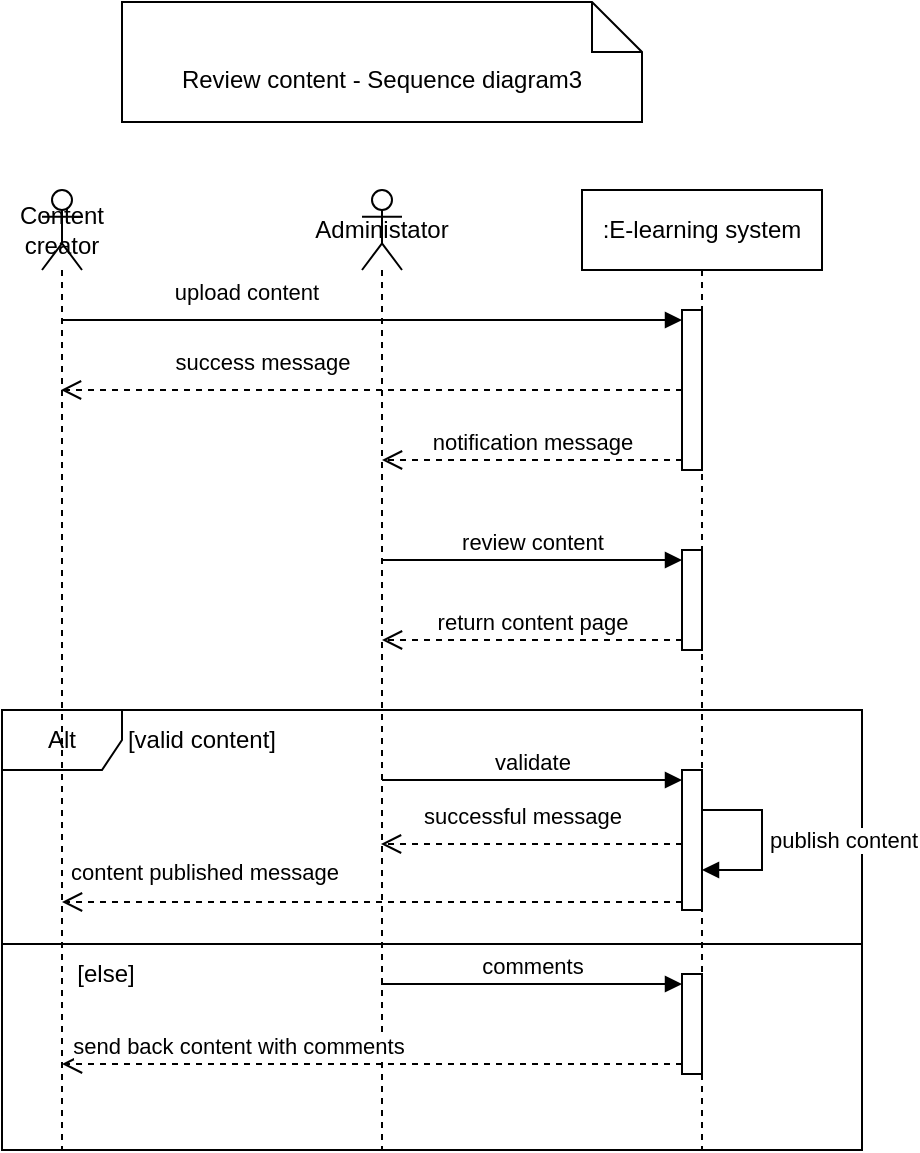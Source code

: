 <mxfile version="24.0.1" type="github">
  <diagram name="Page-1" id="2YBvvXClWsGukQMizWep">
    <mxGraphModel dx="880" dy="468" grid="1" gridSize="10" guides="1" tooltips="1" connect="1" arrows="1" fold="1" page="1" pageScale="1" pageWidth="850" pageHeight="1100" math="0" shadow="0">
      <root>
        <mxCell id="0" />
        <mxCell id="1" parent="0" />
        <mxCell id="aM9ryv3xv72pqoxQDRHE-5" value=":E-learning system" style="shape=umlLifeline;perimeter=lifelinePerimeter;whiteSpace=wrap;html=1;container=0;dropTarget=0;collapsible=0;recursiveResize=0;outlineConnect=0;portConstraint=eastwest;newEdgeStyle={&quot;edgeStyle&quot;:&quot;elbowEdgeStyle&quot;,&quot;elbow&quot;:&quot;vertical&quot;,&quot;curved&quot;:0,&quot;rounded&quot;:0};" parent="1" vertex="1">
          <mxGeometry x="420" y="134" width="120" height="480" as="geometry" />
        </mxCell>
        <mxCell id="NdkVsmn_23SWiZGON9mY-3" value="" style="html=1;points=[[0,0,0,0,5],[0,1,0,0,-5],[1,0,0,0,5],[1,1,0,0,-5]];perimeter=orthogonalPerimeter;outlineConnect=0;targetShapes=umlLifeline;portConstraint=eastwest;newEdgeStyle={&quot;curved&quot;:0,&quot;rounded&quot;:0};" parent="aM9ryv3xv72pqoxQDRHE-5" vertex="1">
          <mxGeometry x="50" y="60" width="10" height="80" as="geometry" />
        </mxCell>
        <mxCell id="NdkVsmn_23SWiZGON9mY-7" value="" style="html=1;points=[[0,0,0,0,5],[0,1,0,0,-5],[1,0,0,0,5],[1,1,0,0,-5]];perimeter=orthogonalPerimeter;outlineConnect=0;targetShapes=umlLifeline;portConstraint=eastwest;newEdgeStyle={&quot;curved&quot;:0,&quot;rounded&quot;:0};" parent="aM9ryv3xv72pqoxQDRHE-5" vertex="1">
          <mxGeometry x="50" y="180" width="10" height="50" as="geometry" />
        </mxCell>
        <mxCell id="NdkVsmn_23SWiZGON9mY-12" value="" style="html=1;points=[[0,0,0,0,5],[0,1,0,0,-5],[1,0,0,0,5],[1,1,0,0,-5]];perimeter=orthogonalPerimeter;outlineConnect=0;targetShapes=umlLifeline;portConstraint=eastwest;newEdgeStyle={&quot;curved&quot;:0,&quot;rounded&quot;:0};" parent="aM9ryv3xv72pqoxQDRHE-5" vertex="1">
          <mxGeometry x="50" y="290" width="10" height="70" as="geometry" />
        </mxCell>
        <mxCell id="NdkVsmn_23SWiZGON9mY-20" value="" style="html=1;points=[[0,0,0,0,5],[0,1,0,0,-5],[1,0,0,0,5],[1,1,0,0,-5]];perimeter=orthogonalPerimeter;outlineConnect=0;targetShapes=umlLifeline;portConstraint=eastwest;newEdgeStyle={&quot;curved&quot;:0,&quot;rounded&quot;:0};" parent="aM9ryv3xv72pqoxQDRHE-5" vertex="1">
          <mxGeometry x="50" y="392" width="10" height="50" as="geometry" />
        </mxCell>
        <mxCell id="NdkVsmn_23SWiZGON9mY-10" value="Alt" style="shape=umlFrame;whiteSpace=wrap;html=1;pointerEvents=0;" parent="1" vertex="1">
          <mxGeometry x="130" y="394" width="430" height="220" as="geometry" />
        </mxCell>
        <mxCell id="NdkVsmn_23SWiZGON9mY-1" value="Content creator" style="shape=umlLifeline;perimeter=lifelinePerimeter;whiteSpace=wrap;html=1;container=1;dropTarget=0;collapsible=0;recursiveResize=0;outlineConnect=0;portConstraint=eastwest;newEdgeStyle={&quot;curved&quot;:0,&quot;rounded&quot;:0};participant=umlActor;" parent="1" vertex="1">
          <mxGeometry x="150" y="134" width="20" height="480" as="geometry" />
        </mxCell>
        <mxCell id="NdkVsmn_23SWiZGON9mY-2" value="Administator" style="shape=umlLifeline;perimeter=lifelinePerimeter;whiteSpace=wrap;html=1;container=1;dropTarget=0;collapsible=0;recursiveResize=0;outlineConnect=0;portConstraint=eastwest;newEdgeStyle={&quot;curved&quot;:0,&quot;rounded&quot;:0};participant=umlActor;" parent="1" vertex="1">
          <mxGeometry x="310" y="134" width="20" height="480" as="geometry" />
        </mxCell>
        <mxCell id="NdkVsmn_23SWiZGON9mY-5" value="success message" style="html=1;verticalAlign=bottom;endArrow=open;dashed=1;endSize=8;curved=0;rounded=0;exitX=0;exitY=1;exitDx=0;exitDy=-5;" parent="1" edge="1">
          <mxGeometry x="0.353" y="-5" relative="1" as="geometry">
            <mxPoint x="159.5" y="234" as="targetPoint" />
            <mxPoint x="470" y="234" as="sourcePoint" />
            <mxPoint as="offset" />
          </mxGeometry>
        </mxCell>
        <mxCell id="NdkVsmn_23SWiZGON9mY-4" value="upload content" style="html=1;verticalAlign=bottom;endArrow=block;curved=0;rounded=0;entryX=0;entryY=0;entryDx=0;entryDy=5;" parent="1" source="NdkVsmn_23SWiZGON9mY-1" target="NdkVsmn_23SWiZGON9mY-3" edge="1">
          <mxGeometry x="-0.417" y="5" relative="1" as="geometry">
            <mxPoint x="400" y="199" as="sourcePoint" />
            <mxPoint x="1" as="offset" />
          </mxGeometry>
        </mxCell>
        <mxCell id="NdkVsmn_23SWiZGON9mY-6" value="notification message" style="html=1;verticalAlign=bottom;endArrow=open;dashed=1;endSize=8;curved=0;rounded=0;exitX=0;exitY=1;exitDx=0;exitDy=-5;exitPerimeter=0;" parent="1" source="NdkVsmn_23SWiZGON9mY-3" target="NdkVsmn_23SWiZGON9mY-2" edge="1">
          <mxGeometry relative="1" as="geometry">
            <mxPoint x="460" y="344" as="sourcePoint" />
            <mxPoint x="380" y="344" as="targetPoint" />
          </mxGeometry>
        </mxCell>
        <mxCell id="NdkVsmn_23SWiZGON9mY-8" value="review content" style="html=1;verticalAlign=bottom;endArrow=block;curved=0;rounded=0;entryX=0;entryY=0;entryDx=0;entryDy=5;" parent="1" source="NdkVsmn_23SWiZGON9mY-2" target="NdkVsmn_23SWiZGON9mY-7" edge="1">
          <mxGeometry relative="1" as="geometry">
            <mxPoint x="400" y="319" as="sourcePoint" />
          </mxGeometry>
        </mxCell>
        <mxCell id="NdkVsmn_23SWiZGON9mY-9" value="return content page" style="html=1;verticalAlign=bottom;endArrow=open;dashed=1;endSize=8;curved=0;rounded=0;exitX=0;exitY=1;exitDx=0;exitDy=-5;" parent="1" source="NdkVsmn_23SWiZGON9mY-7" target="NdkVsmn_23SWiZGON9mY-2" edge="1">
          <mxGeometry relative="1" as="geometry">
            <mxPoint x="400" y="389" as="targetPoint" />
          </mxGeometry>
        </mxCell>
        <mxCell id="NdkVsmn_23SWiZGON9mY-11" value="[valid content]" style="text;html=1;align=center;verticalAlign=middle;whiteSpace=wrap;rounded=0;" parent="1" vertex="1">
          <mxGeometry x="190" y="394" width="80" height="30" as="geometry" />
        </mxCell>
        <mxCell id="NdkVsmn_23SWiZGON9mY-13" value="validate" style="html=1;verticalAlign=bottom;endArrow=block;curved=0;rounded=0;entryX=0;entryY=0;entryDx=0;entryDy=5;" parent="1" source="NdkVsmn_23SWiZGON9mY-2" target="NdkVsmn_23SWiZGON9mY-12" edge="1">
          <mxGeometry relative="1" as="geometry">
            <mxPoint x="400" y="429" as="sourcePoint" />
          </mxGeometry>
        </mxCell>
        <mxCell id="NdkVsmn_23SWiZGON9mY-14" value="successful message" style="html=1;verticalAlign=bottom;endArrow=open;dashed=1;endSize=8;curved=0;rounded=0;exitX=0;exitY=1;exitDx=0;exitDy=-5;" parent="1" edge="1">
          <mxGeometry x="0.063" y="-5" relative="1" as="geometry">
            <mxPoint x="319.5" y="461" as="targetPoint" />
            <mxPoint x="470" y="461" as="sourcePoint" />
            <mxPoint as="offset" />
          </mxGeometry>
        </mxCell>
        <mxCell id="NdkVsmn_23SWiZGON9mY-15" value="content published message" style="html=1;verticalAlign=bottom;endArrow=open;dashed=1;endSize=8;curved=0;rounded=0;" parent="1" target="NdkVsmn_23SWiZGON9mY-1" edge="1">
          <mxGeometry x="0.546" y="-6" relative="1" as="geometry">
            <mxPoint x="329.5" y="490" as="targetPoint" />
            <mxPoint x="470" y="490" as="sourcePoint" />
            <mxPoint as="offset" />
          </mxGeometry>
        </mxCell>
        <mxCell id="NdkVsmn_23SWiZGON9mY-16" value="" style="line;strokeWidth=1;fillColor=none;align=left;verticalAlign=middle;spacingTop=-1;spacingLeft=3;spacingRight=3;rotatable=0;labelPosition=right;points=[];portConstraint=eastwest;strokeColor=inherit;" parent="1" vertex="1">
          <mxGeometry x="130" y="507" width="430" height="8" as="geometry" />
        </mxCell>
        <mxCell id="NdkVsmn_23SWiZGON9mY-17" value="[else]" style="text;html=1;align=center;verticalAlign=middle;whiteSpace=wrap;rounded=0;" parent="1" vertex="1">
          <mxGeometry x="164" y="511" width="36" height="30" as="geometry" />
        </mxCell>
        <mxCell id="NdkVsmn_23SWiZGON9mY-19" value="publish content" style="html=1;align=left;spacingLeft=2;endArrow=block;rounded=0;edgeStyle=orthogonalEdgeStyle;curved=0;rounded=0;" parent="1" target="NdkVsmn_23SWiZGON9mY-12" edge="1">
          <mxGeometry relative="1" as="geometry">
            <mxPoint x="480" y="444" as="sourcePoint" />
            <Array as="points">
              <mxPoint x="510" y="444" />
              <mxPoint x="510" y="474" />
            </Array>
            <mxPoint x="485" y="474" as="targetPoint" />
          </mxGeometry>
        </mxCell>
        <mxCell id="NdkVsmn_23SWiZGON9mY-21" value="comments" style="html=1;verticalAlign=bottom;endArrow=block;curved=0;rounded=0;entryX=0;entryY=0;entryDx=0;entryDy=5;" parent="1" target="NdkVsmn_23SWiZGON9mY-20" edge="1">
          <mxGeometry relative="1" as="geometry">
            <mxPoint x="319.5" y="531" as="sourcePoint" />
          </mxGeometry>
        </mxCell>
        <mxCell id="NdkVsmn_23SWiZGON9mY-22" value="send back content with comments" style="html=1;verticalAlign=bottom;endArrow=open;dashed=1;endSize=8;curved=0;rounded=0;exitX=0;exitY=1;exitDx=0;exitDy=-5;" parent="1" source="NdkVsmn_23SWiZGON9mY-20" target="NdkVsmn_23SWiZGON9mY-1" edge="1">
          <mxGeometry x="0.435" relative="1" as="geometry">
            <mxPoint x="319.5" y="571" as="targetPoint" />
            <mxPoint as="offset" />
          </mxGeometry>
        </mxCell>
        <mxCell id="5C1MM5s0Wti_h3N02Wur-1" value="Review content - Sequence diagram3" style="shape=note2;boundedLbl=1;whiteSpace=wrap;html=1;size=25;verticalAlign=top;align=center;" vertex="1" parent="1">
          <mxGeometry x="190" y="40" width="260" height="60" as="geometry" />
        </mxCell>
      </root>
    </mxGraphModel>
  </diagram>
</mxfile>

